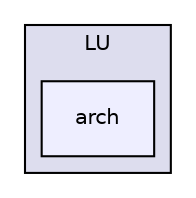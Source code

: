 digraph "include/Eigen/src/LU/arch" {
  compound=true
  node [ fontsize="10", fontname="Helvetica"];
  edge [ labelfontsize="10", labelfontname="Helvetica"];
  subgraph clusterdir_e2fcad2dd70b863bd3a0096eb79c88b1 {
    graph [ bgcolor="#ddddee", pencolor="black", label="LU" fontname="Helvetica", fontsize="10", URL="dir_e2fcad2dd70b863bd3a0096eb79c88b1.html"]
  dir_3a6a6ba3c9415e3e012e5b13b3e8d31a [shape=box, label="arch", style="filled", fillcolor="#eeeeff", pencolor="black", URL="dir_3a6a6ba3c9415e3e012e5b13b3e8d31a.html"];
  }
}
